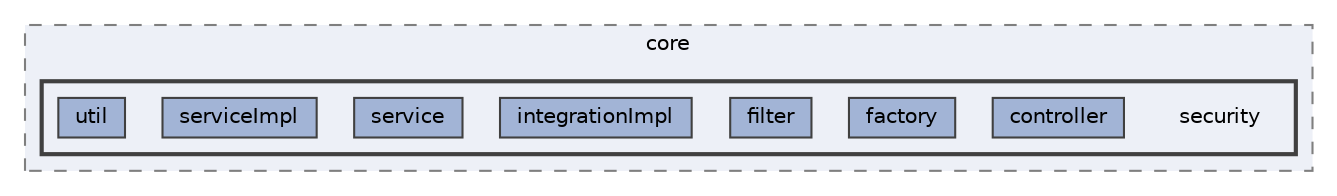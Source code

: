 digraph "repository/core/src/test/java/com/sterlite/cal/core/security"
{
 // LATEX_PDF_SIZE
  bgcolor="transparent";
  edge [fontname=Helvetica,fontsize=10,labelfontname=Helvetica,labelfontsize=10];
  node [fontname=Helvetica,fontsize=10,shape=box,height=0.2,width=0.4];
  compound=true
  subgraph clusterdir_a6214b60fe457aae5d07365f30383f3f {
    graph [ bgcolor="#edf0f7", pencolor="grey50", label="core", fontname=Helvetica,fontsize=10 style="filled,dashed", URL="dir_a6214b60fe457aae5d07365f30383f3f.html",tooltip=""]
  subgraph clusterdir_2169d386e85a75f18739ac2f5e7b211b {
    graph [ bgcolor="#edf0f7", pencolor="grey25", label="", fontname=Helvetica,fontsize=10 style="filled,bold", URL="dir_2169d386e85a75f18739ac2f5e7b211b.html",tooltip=""]
    dir_2169d386e85a75f18739ac2f5e7b211b [shape=plaintext, label="security"];
  dir_fd8733d568178b6c504491a5a44ce539 [label="controller", fillcolor="#a2b4d6", color="grey25", style="filled", URL="dir_fd8733d568178b6c504491a5a44ce539.html",tooltip=""];
  dir_be1fd1703c17d5d8120bbbe479d581bb [label="factory", fillcolor="#a2b4d6", color="grey25", style="filled", URL="dir_be1fd1703c17d5d8120bbbe479d581bb.html",tooltip=""];
  dir_b91574a81a5359249a9c4cde54442616 [label="filter", fillcolor="#a2b4d6", color="grey25", style="filled", URL="dir_b91574a81a5359249a9c4cde54442616.html",tooltip=""];
  dir_b28dd7ddd1b96434f6ba4a75e1273540 [label="integrationImpl", fillcolor="#a2b4d6", color="grey25", style="filled", URL="dir_b28dd7ddd1b96434f6ba4a75e1273540.html",tooltip=""];
  dir_951bdab6cb72048339ec0e6a248ce8a9 [label="service", fillcolor="#a2b4d6", color="grey25", style="filled", URL="dir_951bdab6cb72048339ec0e6a248ce8a9.html",tooltip=""];
  dir_37e4b9e618ceb11b76b3488d5d0625db [label="serviceImpl", fillcolor="#a2b4d6", color="grey25", style="filled", URL="dir_37e4b9e618ceb11b76b3488d5d0625db.html",tooltip=""];
  dir_a815b4c53c0f74918a4fc4f32f86fb1b [label="util", fillcolor="#a2b4d6", color="grey25", style="filled", URL="dir_a815b4c53c0f74918a4fc4f32f86fb1b.html",tooltip=""];
  }
  }
}
